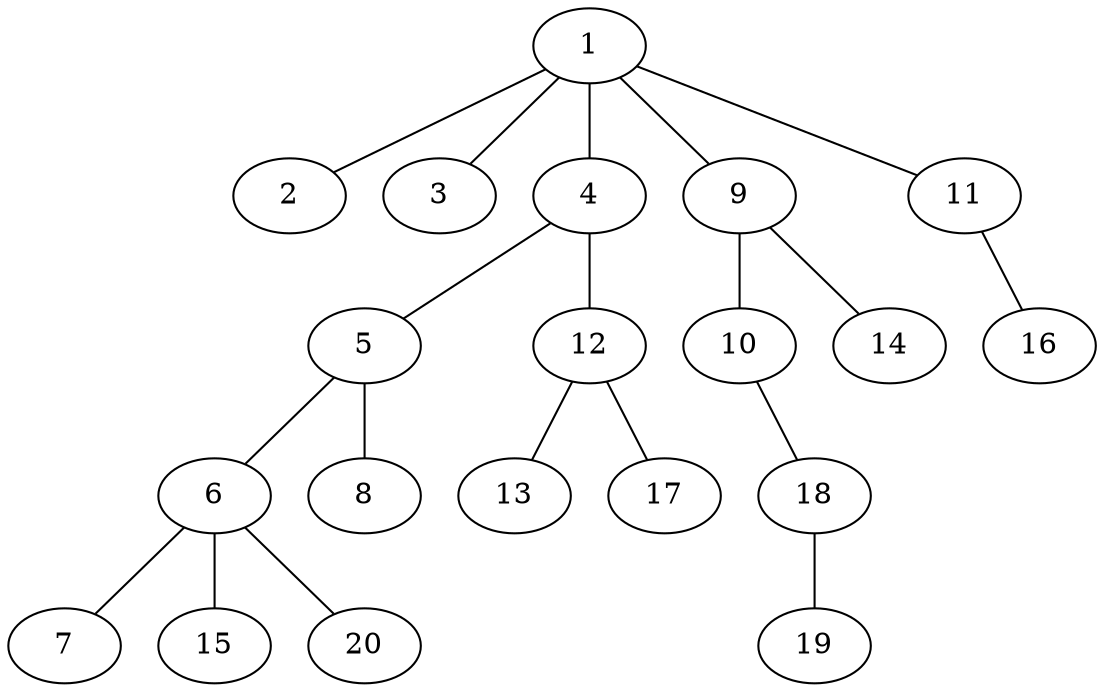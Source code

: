 graph graphname {1--2
1--3
1--4
1--9
1--11
4--5
4--12
5--6
5--8
6--7
6--15
6--20
9--10
9--14
10--18
11--16
12--13
12--17
18--19
}